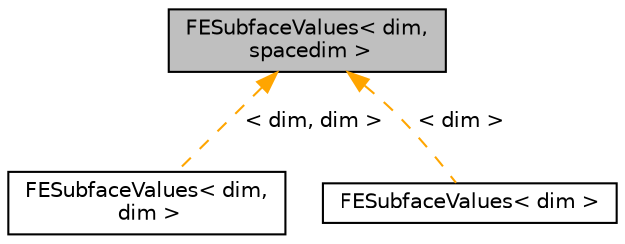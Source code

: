 digraph "FESubfaceValues&lt; dim, spacedim &gt;"
{
 // LATEX_PDF_SIZE
  edge [fontname="Helvetica",fontsize="10",labelfontname="Helvetica",labelfontsize="10"];
  node [fontname="Helvetica",fontsize="10",shape=record];
  Node1 [label="FESubfaceValues\< dim,\l spacedim \>",height=0.2,width=0.4,color="black", fillcolor="grey75", style="filled", fontcolor="black",tooltip=" "];
  Node1 -> Node2 [dir="back",color="orange",fontsize="10",style="dashed",label=" \< dim, dim \>" ,fontname="Helvetica"];
  Node2 [label="FESubfaceValues\< dim,\l dim \>",height=0.2,width=0.4,color="black", fillcolor="white", style="filled",URL="$classFESubfaceValues.html",tooltip=" "];
  Node1 -> Node3 [dir="back",color="orange",fontsize="10",style="dashed",label=" \< dim \>" ,fontname="Helvetica"];
  Node3 [label="FESubfaceValues\< dim \>",height=0.2,width=0.4,color="black", fillcolor="white", style="filled",URL="$classFESubfaceValues.html",tooltip=" "];
}
